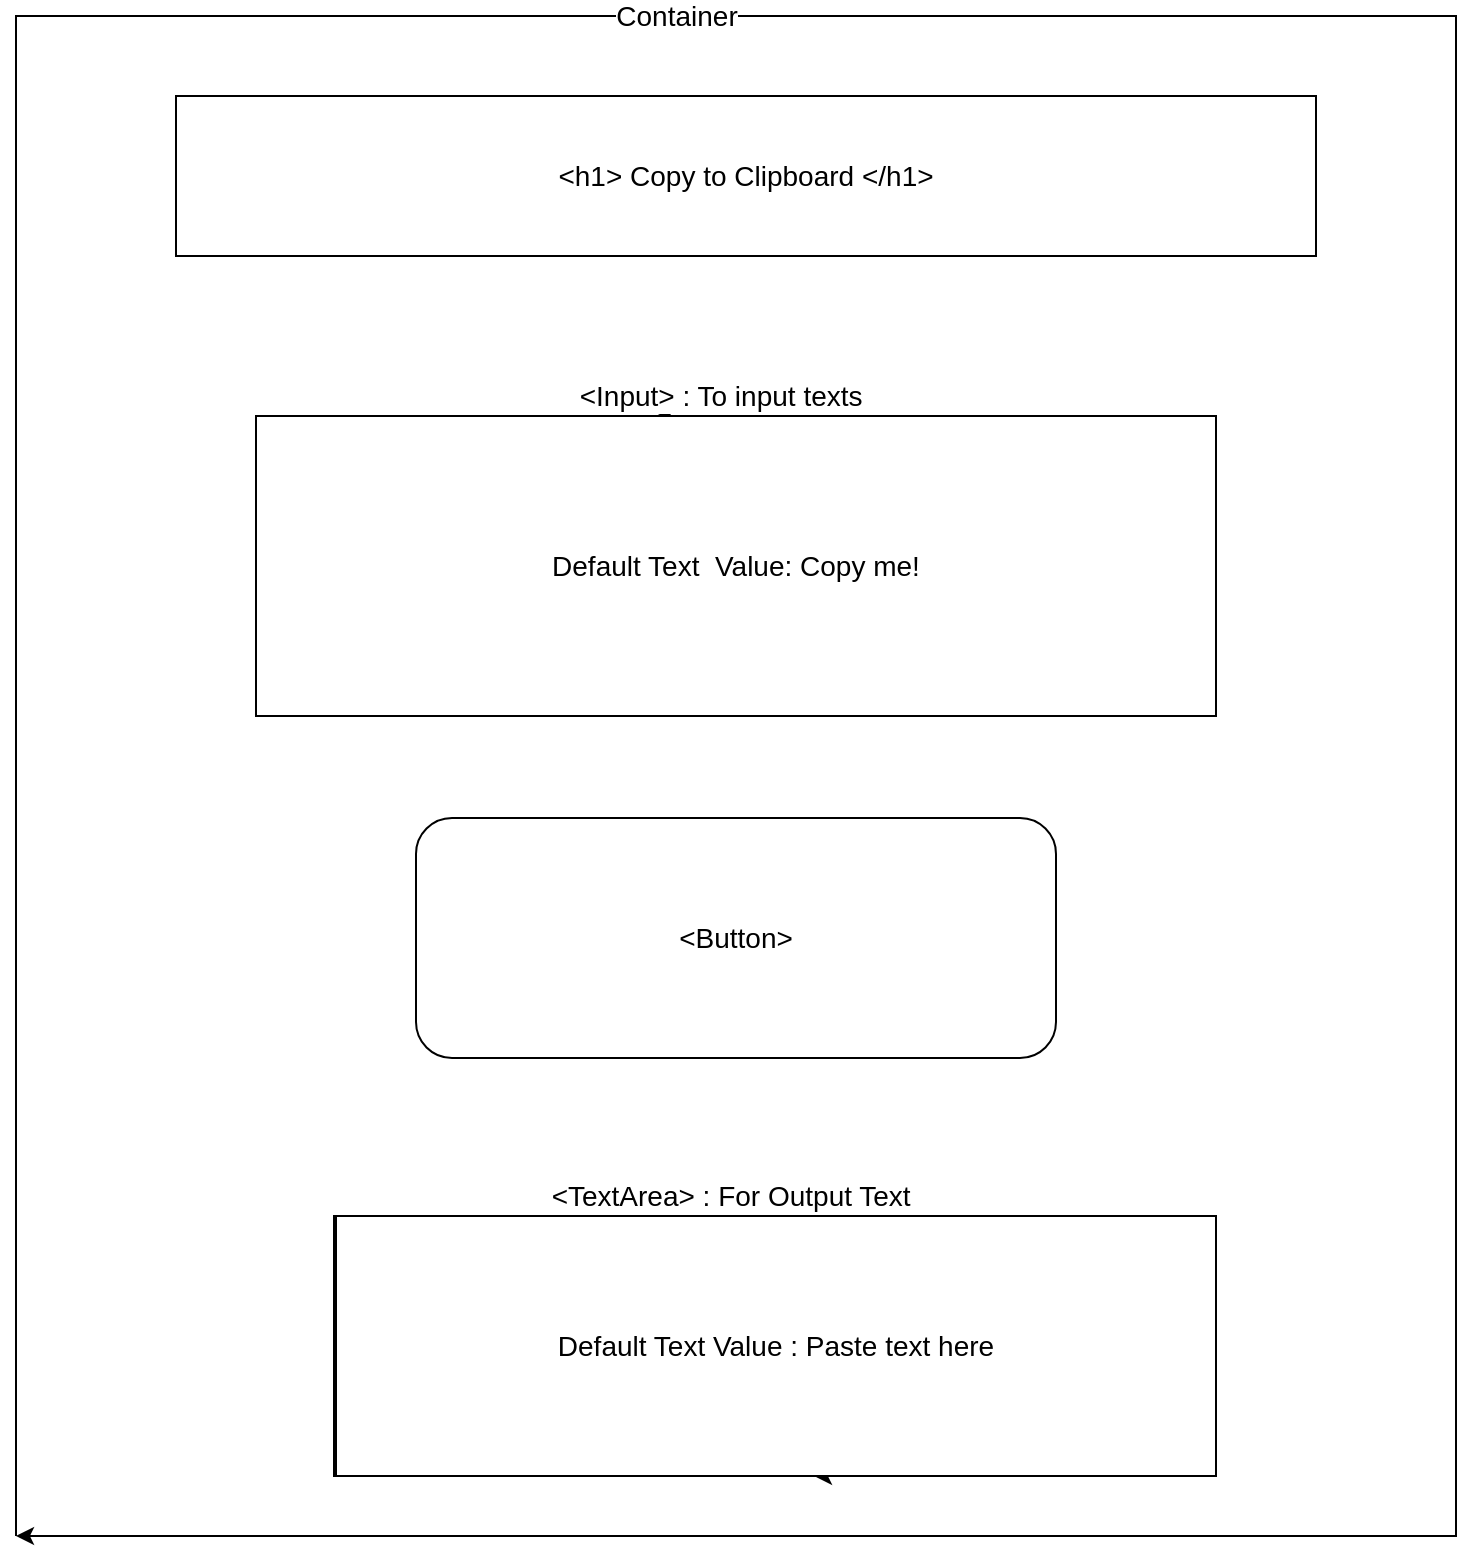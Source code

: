 <mxfile version="24.7.8">
  <diagram name="Page-1" id="GJJkfPETHZydNLiU25wK">
    <mxGraphModel dx="864" dy="508" grid="1" gridSize="10" guides="1" tooltips="1" connect="1" arrows="1" fold="1" page="1" pageScale="1" pageWidth="850" pageHeight="1100" math="0" shadow="0">
      <root>
        <mxCell id="0" />
        <mxCell id="1" parent="0" />
        <mxCell id="Xb1zDqRpJxh5s1FYgzx0-4" value="" style="endArrow=classic;html=1;rounded=0;" edge="1" parent="1">
          <mxGeometry relative="1" as="geometry">
            <mxPoint x="80" y="800" as="sourcePoint" />
            <mxPoint x="80" y="800" as="targetPoint" />
            <Array as="points">
              <mxPoint x="80" y="40" />
              <mxPoint x="800" y="40" />
              <mxPoint x="800" y="800" />
              <mxPoint x="420" y="800" />
            </Array>
          </mxGeometry>
        </mxCell>
        <mxCell id="Xb1zDqRpJxh5s1FYgzx0-5" value="&lt;font style=&quot;font-size: 14px;&quot;&gt;Container&lt;/font&gt;" style="edgeLabel;resizable=0;html=1;;align=center;verticalAlign=middle;" connectable="0" vertex="1" parent="Xb1zDqRpJxh5s1FYgzx0-4">
          <mxGeometry relative="1" as="geometry">
            <mxPoint x="-390" as="offset" />
          </mxGeometry>
        </mxCell>
        <mxCell id="Xb1zDqRpJxh5s1FYgzx0-6" value="&lt;font style=&quot;font-size: 14px;&quot;&gt;&amp;lt;h1&amp;gt; Copy to Clipboard &amp;lt;/h1&amp;gt;&lt;/font&gt;" style="rounded=0;whiteSpace=wrap;html=1;" vertex="1" parent="1">
          <mxGeometry x="160" y="80" width="570" height="80" as="geometry" />
        </mxCell>
        <mxCell id="Xb1zDqRpJxh5s1FYgzx0-7" value="" style="endArrow=classic;html=1;rounded=0;" edge="1" parent="1">
          <mxGeometry relative="1" as="geometry">
            <mxPoint x="400" y="240" as="sourcePoint" />
            <mxPoint x="400" y="240" as="targetPoint" />
            <Array as="points">
              <mxPoint x="200" y="240" />
              <mxPoint x="200" y="390" />
              <mxPoint x="440" y="390" />
              <mxPoint x="680" y="390" />
              <mxPoint x="680" y="240" />
            </Array>
          </mxGeometry>
        </mxCell>
        <mxCell id="Xb1zDqRpJxh5s1FYgzx0-8" value="&lt;font style=&quot;font-size: 14px;&quot;&gt;&lt;font style=&quot;&quot;&gt;&amp;lt;Input&amp;gt; : To input&amp;nbsp;&lt;/font&gt;texts&amp;nbsp;&lt;/font&gt;" style="edgeLabel;resizable=0;html=1;;align=center;verticalAlign=middle;" connectable="0" vertex="1" parent="Xb1zDqRpJxh5s1FYgzx0-7">
          <mxGeometry relative="1" as="geometry">
            <mxPoint x="-46" y="-160" as="offset" />
          </mxGeometry>
        </mxCell>
        <mxCell id="Xb1zDqRpJxh5s1FYgzx0-9" value="&lt;font style=&quot;font-size: 14px;&quot;&gt;Default Text&amp;nbsp; Value: Copy me!&lt;/font&gt;" style="rounded=0;whiteSpace=wrap;html=1;" vertex="1" parent="1">
          <mxGeometry x="200" y="240" width="480" height="150" as="geometry" />
        </mxCell>
        <mxCell id="Xb1zDqRpJxh5s1FYgzx0-10" value="&lt;font style=&quot;font-size: 14px;&quot;&gt;&amp;lt;Button&amp;gt;&lt;/font&gt;" style="rounded=1;whiteSpace=wrap;html=1;" vertex="1" parent="1">
          <mxGeometry x="280" y="441" width="320" height="120" as="geometry" />
        </mxCell>
        <mxCell id="Xb1zDqRpJxh5s1FYgzx0-11" value="" style="endArrow=classic;html=1;rounded=0;" edge="1" parent="1">
          <mxGeometry relative="1" as="geometry">
            <mxPoint x="479" y="770" as="sourcePoint" />
            <mxPoint x="479" y="770" as="targetPoint" />
            <Array as="points">
              <mxPoint x="239" y="770" />
              <mxPoint x="239" y="640" />
              <mxPoint x="449" y="640" />
              <mxPoint x="679" y="640" />
              <mxPoint x="679" y="770" />
            </Array>
          </mxGeometry>
        </mxCell>
        <mxCell id="Xb1zDqRpJxh5s1FYgzx0-12" value="&lt;font style=&quot;font-size: 14px;&quot;&gt;&amp;lt;TextArea&amp;gt; : For Output Text&amp;nbsp;&lt;/font&gt;" style="edgeLabel;resizable=0;html=1;;align=center;verticalAlign=middle;" connectable="0" vertex="1" parent="Xb1zDqRpJxh5s1FYgzx0-11">
          <mxGeometry relative="1" as="geometry">
            <mxPoint y="-10" as="offset" />
          </mxGeometry>
        </mxCell>
        <mxCell id="Xb1zDqRpJxh5s1FYgzx0-13" value="&lt;font style=&quot;font-size: 14px;&quot;&gt;Default Text Value : Paste text here&lt;/font&gt;" style="rounded=0;whiteSpace=wrap;html=1;" vertex="1" parent="1">
          <mxGeometry x="240" y="640" width="440" height="130" as="geometry" />
        </mxCell>
      </root>
    </mxGraphModel>
  </diagram>
</mxfile>
